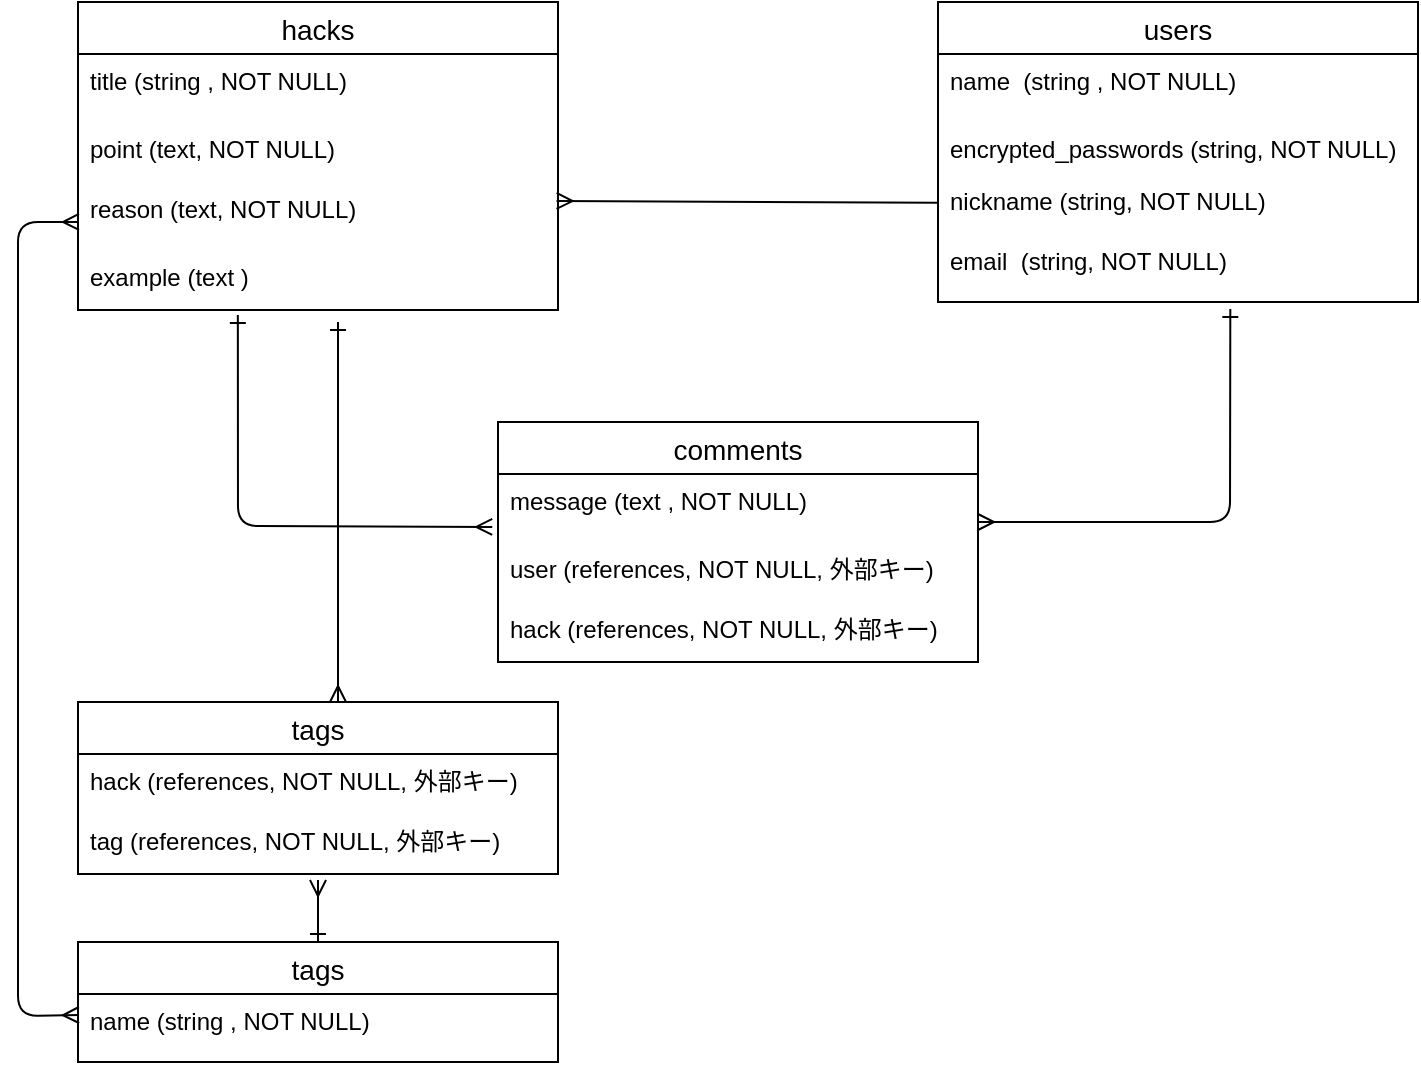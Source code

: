 <mxfile>
    <diagram id="HxAj_SRdtaKqkRPNRYze" name="ページ1">
        <mxGraphModel dx="888" dy="635" grid="1" gridSize="10" guides="1" tooltips="1" connect="1" arrows="1" fold="1" page="1" pageScale="1" pageWidth="827" pageHeight="1169" math="0" shadow="0">
            <root>
                <mxCell id="0"/>
                <mxCell id="1" parent="0"/>
                <mxCell id="2" value="hacks" style="swimlane;fontStyle=0;childLayout=stackLayout;horizontal=1;startSize=26;horizontalStack=0;resizeParent=1;resizeParentMax=0;resizeLast=0;collapsible=1;marginBottom=0;align=center;fontSize=14;" vertex="1" parent="1">
                    <mxGeometry x="40" y="40" width="240" height="154" as="geometry"/>
                </mxCell>
                <mxCell id="3" value="title (string , NOT NULL)" style="text;strokeColor=none;fillColor=none;spacingLeft=4;spacingRight=4;overflow=hidden;rotatable=0;points=[[0,0.5],[1,0.5]];portConstraint=eastwest;fontSize=12;" vertex="1" parent="2">
                    <mxGeometry y="26" width="240" height="34" as="geometry"/>
                </mxCell>
                <mxCell id="8" value="point (text, NOT NULL)&#10;" style="text;strokeColor=none;fillColor=none;spacingLeft=4;spacingRight=4;overflow=hidden;rotatable=0;points=[[0,0.5],[1,0.5]];portConstraint=eastwest;fontSize=12;" vertex="1" parent="2">
                    <mxGeometry y="60" width="240" height="30" as="geometry"/>
                </mxCell>
                <mxCell id="5" value="reason (text, NOT NULL)" style="text;strokeColor=none;fillColor=none;spacingLeft=4;spacingRight=4;overflow=hidden;rotatable=0;points=[[0,0.5],[1,0.5]];portConstraint=eastwest;fontSize=12;" vertex="1" parent="2">
                    <mxGeometry y="90" width="240" height="34" as="geometry"/>
                </mxCell>
                <mxCell id="4" value="example (text )&#10;" style="text;strokeColor=none;fillColor=none;spacingLeft=4;spacingRight=4;overflow=hidden;rotatable=0;points=[[0,0.5],[1,0.5]];portConstraint=eastwest;fontSize=12;" vertex="1" parent="2">
                    <mxGeometry y="124" width="240" height="30" as="geometry"/>
                </mxCell>
                <mxCell id="9" value="users" style="swimlane;fontStyle=0;childLayout=stackLayout;horizontal=1;startSize=26;horizontalStack=0;resizeParent=1;resizeParentMax=0;resizeLast=0;collapsible=1;marginBottom=0;align=center;fontSize=14;" vertex="1" parent="1">
                    <mxGeometry x="470" y="40" width="240" height="150" as="geometry"/>
                </mxCell>
                <mxCell id="10" value="name  (string , NOT NULL)" style="text;strokeColor=none;fillColor=none;spacingLeft=4;spacingRight=4;overflow=hidden;rotatable=0;points=[[0,0.5],[1,0.5]];portConstraint=eastwest;fontSize=12;" vertex="1" parent="9">
                    <mxGeometry y="26" width="240" height="34" as="geometry"/>
                </mxCell>
                <mxCell id="14" value="encrypted_passwords (string, NOT NULL)&#10;" style="text;strokeColor=none;fillColor=none;spacingLeft=4;spacingRight=4;overflow=hidden;rotatable=0;points=[[0,0.5],[1,0.5]];portConstraint=eastwest;fontSize=12;" vertex="1" parent="9">
                    <mxGeometry y="60" width="240" height="26" as="geometry"/>
                </mxCell>
                <mxCell id="11" value="nickname (string, NOT NULL)&#10;" style="text;strokeColor=none;fillColor=none;spacingLeft=4;spacingRight=4;overflow=hidden;rotatable=0;points=[[0,0.5],[1,0.5]];portConstraint=eastwest;fontSize=12;" vertex="1" parent="9">
                    <mxGeometry y="86" width="240" height="30" as="geometry"/>
                </mxCell>
                <mxCell id="12" value="email  (string, NOT NULL)" style="text;strokeColor=none;fillColor=none;spacingLeft=4;spacingRight=4;overflow=hidden;rotatable=0;points=[[0,0.5],[1,0.5]];portConstraint=eastwest;fontSize=12;" vertex="1" parent="9">
                    <mxGeometry y="116" width="240" height="34" as="geometry"/>
                </mxCell>
                <mxCell id="15" value="comments" style="swimlane;fontStyle=0;childLayout=stackLayout;horizontal=1;startSize=26;horizontalStack=0;resizeParent=1;resizeParentMax=0;resizeLast=0;collapsible=1;marginBottom=0;align=center;fontSize=14;" vertex="1" parent="1">
                    <mxGeometry x="250" y="250" width="240" height="120" as="geometry"/>
                </mxCell>
                <mxCell id="16" value="message (text , NOT NULL)" style="text;strokeColor=none;fillColor=none;spacingLeft=4;spacingRight=4;overflow=hidden;rotatable=0;points=[[0,0.5],[1,0.5]];portConstraint=eastwest;fontSize=12;" vertex="1" parent="15">
                    <mxGeometry y="26" width="240" height="34" as="geometry"/>
                </mxCell>
                <mxCell id="17" value="user (references, NOT NULL, 外部キー)&#10;" style="text;strokeColor=none;fillColor=none;spacingLeft=4;spacingRight=4;overflow=hidden;rotatable=0;points=[[0,0.5],[1,0.5]];portConstraint=eastwest;fontSize=12;" vertex="1" parent="15">
                    <mxGeometry y="60" width="240" height="30" as="geometry"/>
                </mxCell>
                <mxCell id="20" value="hack (references, NOT NULL, 外部キー)&#10;" style="text;strokeColor=none;fillColor=none;spacingLeft=4;spacingRight=4;overflow=hidden;rotatable=0;points=[[0,0.5],[1,0.5]];portConstraint=eastwest;fontSize=12;" vertex="1" parent="15">
                    <mxGeometry y="90" width="240" height="30" as="geometry"/>
                </mxCell>
                <mxCell id="21" style="edgeStyle=none;html=1;entryX=0.997;entryY=0.279;entryDx=0;entryDy=0;entryPerimeter=0;endArrow=ERmany;endFill=0;" edge="1" parent="1" source="11" target="5">
                    <mxGeometry relative="1" as="geometry"/>
                </mxCell>
                <mxCell id="26" style="edgeStyle=none;rounded=1;html=1;endArrow=ERone;endFill=0;entryX=0.609;entryY=1.103;entryDx=0;entryDy=0;entryPerimeter=0;startArrow=ERmany;startFill=0;" edge="1" parent="1" target="12">
                    <mxGeometry relative="1" as="geometry">
                        <mxPoint x="620" y="293" as="targetPoint"/>
                        <mxPoint x="490" y="300" as="sourcePoint"/>
                        <Array as="points">
                            <mxPoint x="616" y="300"/>
                        </Array>
                    </mxGeometry>
                </mxCell>
                <mxCell id="29" style="edgeStyle=none;rounded=1;html=1;entryX=0.333;entryY=1.083;entryDx=0;entryDy=0;entryPerimeter=0;startArrow=ERmany;startFill=0;endArrow=ERone;endFill=0;exitX=-0.012;exitY=0.779;exitDx=0;exitDy=0;exitPerimeter=0;" edge="1" parent="1" source="16" target="4">
                    <mxGeometry relative="1" as="geometry">
                        <Array as="points">
                            <mxPoint x="120" y="302"/>
                        </Array>
                    </mxGeometry>
                </mxCell>
                <mxCell id="41" style="edgeStyle=none;rounded=1;html=1;startArrow=ERmany;startFill=0;endArrow=ERmany;endFill=0;exitX=0.002;exitY=0.309;exitDx=0;exitDy=0;exitPerimeter=0;entryX=0.002;entryY=0.588;entryDx=0;entryDy=0;entryPerimeter=0;" edge="1" parent="1" source="31" target="5">
                    <mxGeometry relative="1" as="geometry">
                        <Array as="points">
                            <mxPoint x="10" y="547"/>
                            <mxPoint x="10" y="340"/>
                            <mxPoint x="10" y="240"/>
                            <mxPoint x="10" y="150"/>
                        </Array>
                    </mxGeometry>
                </mxCell>
                <mxCell id="42" style="edgeStyle=none;rounded=1;html=1;startArrow=ERone;startFill=0;endArrow=ERmany;endFill=0;" edge="1" parent="1" source="30">
                    <mxGeometry relative="1" as="geometry">
                        <mxPoint x="160" y="479" as="targetPoint"/>
                    </mxGeometry>
                </mxCell>
                <mxCell id="30" value="tags" style="swimlane;fontStyle=0;childLayout=stackLayout;horizontal=1;startSize=26;horizontalStack=0;resizeParent=1;resizeParentMax=0;resizeLast=0;collapsible=1;marginBottom=0;align=center;fontSize=14;" vertex="1" parent="1">
                    <mxGeometry x="40" y="510" width="240" height="60" as="geometry"/>
                </mxCell>
                <mxCell id="31" value="name (string , NOT NULL)" style="text;strokeColor=none;fillColor=none;spacingLeft=4;spacingRight=4;overflow=hidden;rotatable=0;points=[[0,0.5],[1,0.5]];portConstraint=eastwest;fontSize=12;" vertex="1" parent="30">
                    <mxGeometry y="26" width="240" height="34" as="geometry"/>
                </mxCell>
                <mxCell id="34" value="tags" style="swimlane;fontStyle=0;childLayout=stackLayout;horizontal=1;startSize=26;horizontalStack=0;resizeParent=1;resizeParentMax=0;resizeLast=0;collapsible=1;marginBottom=0;align=center;fontSize=14;" vertex="1" parent="1">
                    <mxGeometry x="40" y="390" width="240" height="86" as="geometry"/>
                </mxCell>
                <mxCell id="37" value="hack (references, NOT NULL, 外部キー)&#10;" style="text;strokeColor=none;fillColor=none;spacingLeft=4;spacingRight=4;overflow=hidden;rotatable=0;points=[[0,0.5],[1,0.5]];portConstraint=eastwest;fontSize=12;" vertex="1" parent="34">
                    <mxGeometry y="26" width="240" height="30" as="geometry"/>
                </mxCell>
                <mxCell id="36" value="tag (references, NOT NULL, 外部キー)&#10;" style="text;strokeColor=none;fillColor=none;spacingLeft=4;spacingRight=4;overflow=hidden;rotatable=0;points=[[0,0.5],[1,0.5]];portConstraint=eastwest;fontSize=12;" vertex="1" parent="34">
                    <mxGeometry y="56" width="240" height="30" as="geometry"/>
                </mxCell>
                <mxCell id="39" style="edgeStyle=none;rounded=1;html=1;startArrow=ERmany;startFill=0;endArrow=ERone;endFill=0;" edge="1" parent="1">
                    <mxGeometry relative="1" as="geometry">
                        <mxPoint x="170" y="390" as="sourcePoint"/>
                        <mxPoint x="170" y="200" as="targetPoint"/>
                    </mxGeometry>
                </mxCell>
            </root>
        </mxGraphModel>
    </diagram>
</mxfile>